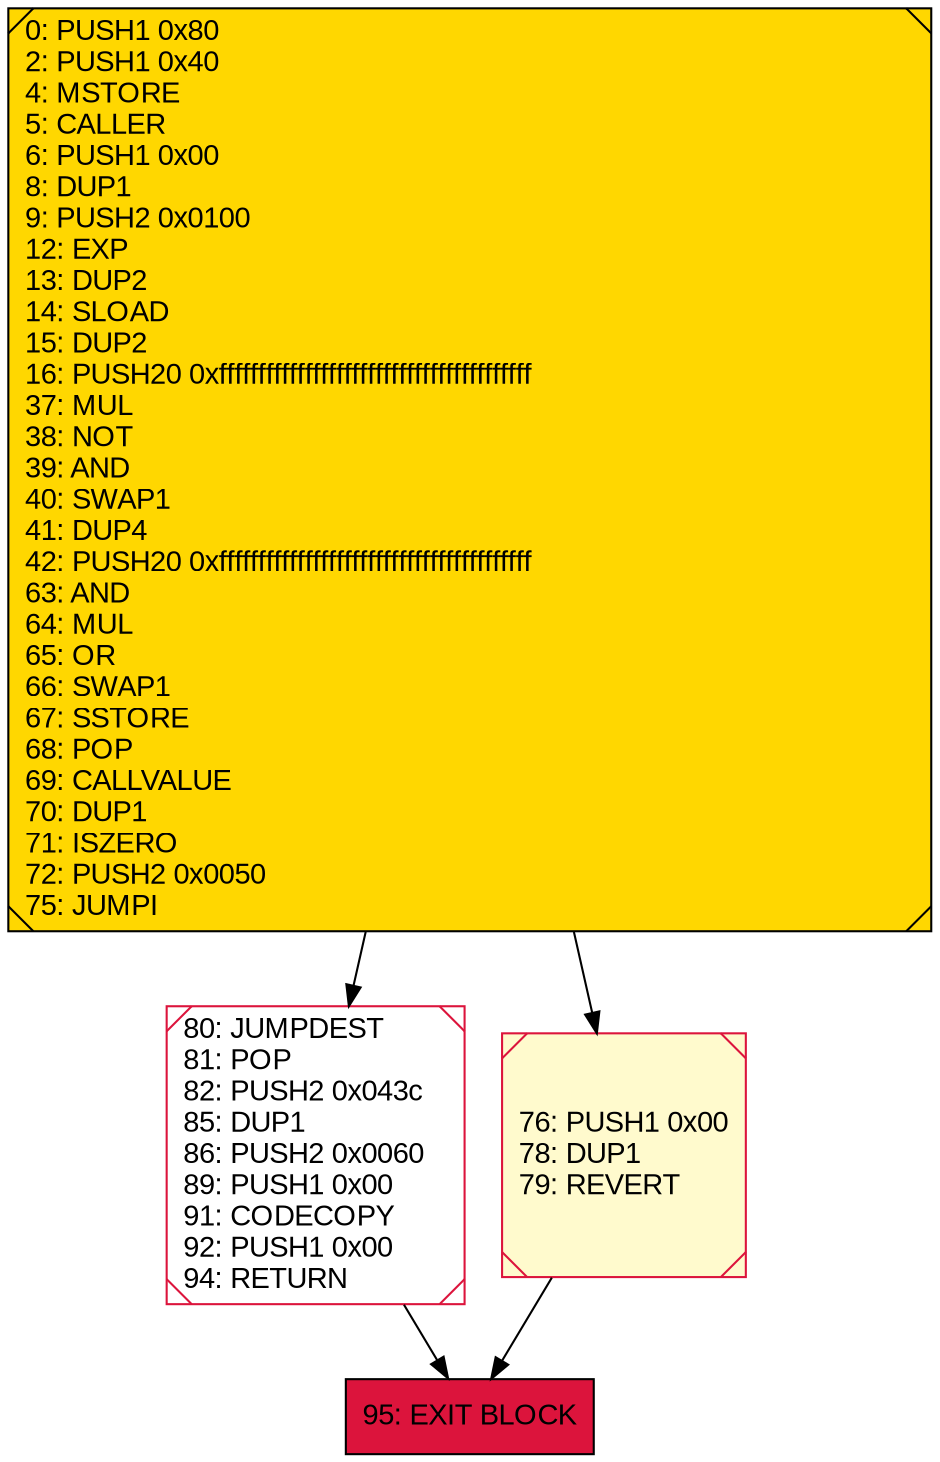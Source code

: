 digraph G {
bgcolor=transparent rankdir=UD;
node [shape=box style=filled color=black fillcolor=white fontname=arial fontcolor=black];
80 [label="80: JUMPDEST\l81: POP\l82: PUSH2 0x043c\l85: DUP1\l86: PUSH2 0x0060\l89: PUSH1 0x00\l91: CODECOPY\l92: PUSH1 0x00\l94: RETURN\l" shape=Msquare color=crimson ];
0 [label="0: PUSH1 0x80\l2: PUSH1 0x40\l4: MSTORE\l5: CALLER\l6: PUSH1 0x00\l8: DUP1\l9: PUSH2 0x0100\l12: EXP\l13: DUP2\l14: SLOAD\l15: DUP2\l16: PUSH20 0xffffffffffffffffffffffffffffffffffffffff\l37: MUL\l38: NOT\l39: AND\l40: SWAP1\l41: DUP4\l42: PUSH20 0xffffffffffffffffffffffffffffffffffffffff\l63: AND\l64: MUL\l65: OR\l66: SWAP1\l67: SSTORE\l68: POP\l69: CALLVALUE\l70: DUP1\l71: ISZERO\l72: PUSH2 0x0050\l75: JUMPI\l" fillcolor=lemonchiffon shape=Msquare fillcolor=gold ];
76 [label="76: PUSH1 0x00\l78: DUP1\l79: REVERT\l" fillcolor=lemonchiffon shape=Msquare color=crimson ];
95 [label="95: EXIT BLOCK\l" fillcolor=crimson ];
0 -> 80;
76 -> 95;
0 -> 76;
80 -> 95;
}